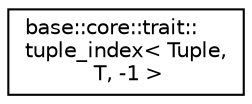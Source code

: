 digraph "クラス階層図"
{
 // LATEX_PDF_SIZE
  edge [fontname="Helvetica",fontsize="10",labelfontname="Helvetica",labelfontsize="10"];
  node [fontname="Helvetica",fontsize="10",shape=record];
  rankdir="LR";
  Node0 [label="base::core::trait::\ltuple_index\< Tuple,\l T, -1 \>",height=0.2,width=0.4,color="black", fillcolor="white", style="filled",URL="$structbase_1_1core_1_1trait_1_1tuple__index_3_01_tuple_00_01_t_00_01-1_01_4.html",tooltip="タプルのインデックス"];
}
